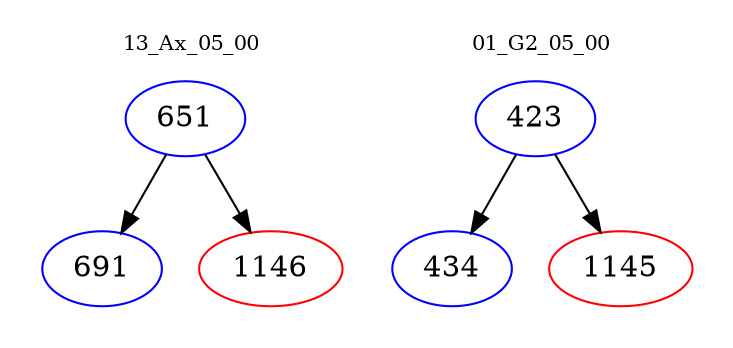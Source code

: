 digraph{
subgraph cluster_0 {
color = white
label = "13_Ax_05_00";
fontsize=10;
T0_651 [label="651", color="blue"]
T0_651 -> T0_691 [color="black"]
T0_691 [label="691", color="blue"]
T0_651 -> T0_1146 [color="black"]
T0_1146 [label="1146", color="red"]
}
subgraph cluster_1 {
color = white
label = "01_G2_05_00";
fontsize=10;
T1_423 [label="423", color="blue"]
T1_423 -> T1_434 [color="black"]
T1_434 [label="434", color="blue"]
T1_423 -> T1_1145 [color="black"]
T1_1145 [label="1145", color="red"]
}
}
